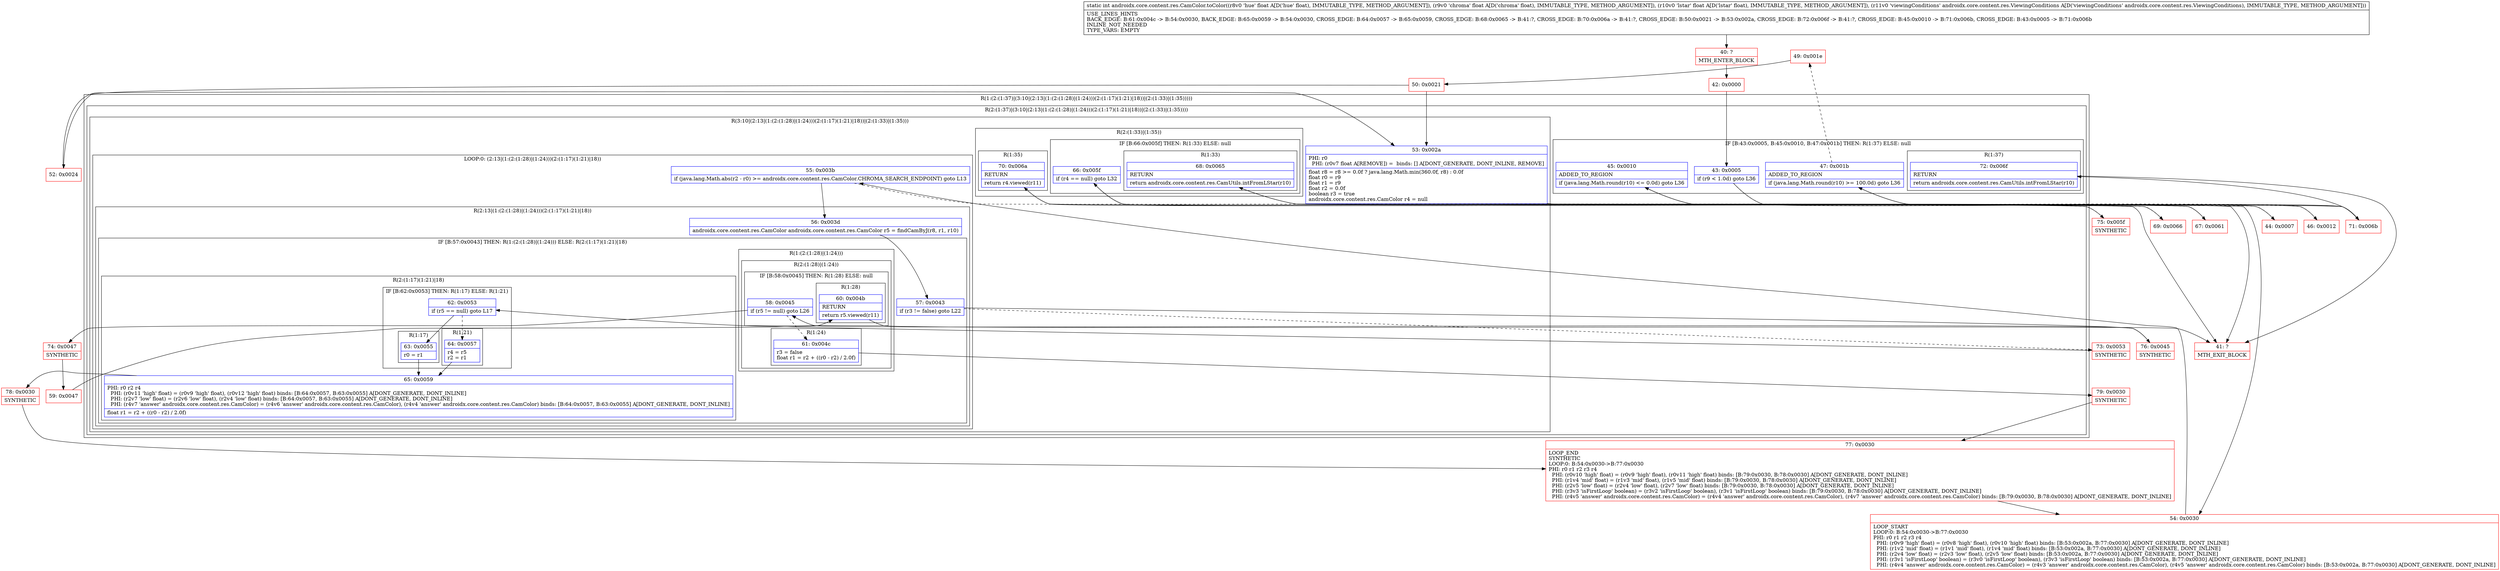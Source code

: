 digraph "CFG forandroidx.core.content.res.CamColor.toColor(FFFLandroidx\/core\/content\/res\/ViewingConditions;)I" {
subgraph cluster_Region_586082875 {
label = "R(1:(2:(1:37)|(3:10|(2:13|(1:(2:(1:28)|(1:24)))(2:(1:17)(1:21)|18))|(2:(1:33)|(1:35)))))";
node [shape=record,color=blue];
subgraph cluster_Region_805214814 {
label = "R(2:(1:37)|(3:10|(2:13|(1:(2:(1:28)|(1:24)))(2:(1:17)(1:21)|18))|(2:(1:33)|(1:35))))";
node [shape=record,color=blue];
subgraph cluster_IfRegion_941081105 {
label = "IF [B:43:0x0005, B:45:0x0010, B:47:0x001b] THEN: R(1:37) ELSE: null";
node [shape=record,color=blue];
Node_43 [shape=record,label="{43\:\ 0x0005|if (r9 \< 1.0d) goto L36\l}"];
Node_45 [shape=record,label="{45\:\ 0x0010|ADDED_TO_REGION\l|if (java.lang.Math.round(r10) \<= 0.0d) goto L36\l}"];
Node_47 [shape=record,label="{47\:\ 0x001b|ADDED_TO_REGION\l|if (java.lang.Math.round(r10) \>= 100.0d) goto L36\l}"];
subgraph cluster_Region_1947171385 {
label = "R(1:37)";
node [shape=record,color=blue];
Node_72 [shape=record,label="{72\:\ 0x006f|RETURN\l|return androidx.core.content.res.CamUtils.intFromLStar(r10)\l}"];
}
}
subgraph cluster_Region_1495026258 {
label = "R(3:10|(2:13|(1:(2:(1:28)|(1:24)))(2:(1:17)(1:21)|18))|(2:(1:33)|(1:35)))";
node [shape=record,color=blue];
Node_53 [shape=record,label="{53\:\ 0x002a|PHI: r0 \l  PHI: (r0v7 float A[REMOVE]) =  binds: [] A[DONT_GENERATE, DONT_INLINE, REMOVE]\l|float r8 = r8 \>= 0.0f ? java.lang.Math.min(360.0f, r8) : 0.0f\lfloat r0 = r9\lfloat r1 = r9\lfloat r2 = 0.0f\lboolean r3 = true\landroidx.core.content.res.CamColor r4 = null\l}"];
subgraph cluster_LoopRegion_721963210 {
label = "LOOP:0: (2:13|(1:(2:(1:28)|(1:24)))(2:(1:17)(1:21)|18))";
node [shape=record,color=blue];
Node_55 [shape=record,label="{55\:\ 0x003b|if (java.lang.Math.abs(r2 \- r0) \>= androidx.core.content.res.CamColor.CHROMA_SEARCH_ENDPOINT) goto L13\l}"];
subgraph cluster_Region_1613009358 {
label = "R(2:13|(1:(2:(1:28)|(1:24)))(2:(1:17)(1:21)|18))";
node [shape=record,color=blue];
Node_56 [shape=record,label="{56\:\ 0x003d|androidx.core.content.res.CamColor androidx.core.content.res.CamColor r5 = findCamByJ(r8, r1, r10)\l}"];
subgraph cluster_IfRegion_317381871 {
label = "IF [B:57:0x0043] THEN: R(1:(2:(1:28)|(1:24))) ELSE: R(2:(1:17)(1:21)|18)";
node [shape=record,color=blue];
Node_57 [shape=record,label="{57\:\ 0x0043|if (r3 != false) goto L22\l}"];
subgraph cluster_Region_568719793 {
label = "R(1:(2:(1:28)|(1:24)))";
node [shape=record,color=blue];
subgraph cluster_Region_2048048057 {
label = "R(2:(1:28)|(1:24))";
node [shape=record,color=blue];
subgraph cluster_IfRegion_856390449 {
label = "IF [B:58:0x0045] THEN: R(1:28) ELSE: null";
node [shape=record,color=blue];
Node_58 [shape=record,label="{58\:\ 0x0045|if (r5 != null) goto L26\l}"];
subgraph cluster_Region_2000864283 {
label = "R(1:28)";
node [shape=record,color=blue];
Node_60 [shape=record,label="{60\:\ 0x004b|RETURN\l|return r5.viewed(r11)\l}"];
}
}
subgraph cluster_Region_285067555 {
label = "R(1:24)";
node [shape=record,color=blue];
Node_61 [shape=record,label="{61\:\ 0x004c|r3 = false\lfloat r1 = r2 + ((r0 \- r2) \/ 2.0f)\l}"];
}
}
}
subgraph cluster_Region_1410564115 {
label = "R(2:(1:17)(1:21)|18)";
node [shape=record,color=blue];
subgraph cluster_IfRegion_517020424 {
label = "IF [B:62:0x0053] THEN: R(1:17) ELSE: R(1:21)";
node [shape=record,color=blue];
Node_62 [shape=record,label="{62\:\ 0x0053|if (r5 == null) goto L17\l}"];
subgraph cluster_Region_708884011 {
label = "R(1:17)";
node [shape=record,color=blue];
Node_63 [shape=record,label="{63\:\ 0x0055|r0 = r1\l}"];
}
subgraph cluster_Region_2068682068 {
label = "R(1:21)";
node [shape=record,color=blue];
Node_64 [shape=record,label="{64\:\ 0x0057|r4 = r5\lr2 = r1\l}"];
}
}
Node_65 [shape=record,label="{65\:\ 0x0059|PHI: r0 r2 r4 \l  PHI: (r0v11 'high' float) = (r0v9 'high' float), (r0v12 'high' float) binds: [B:64:0x0057, B:63:0x0055] A[DONT_GENERATE, DONT_INLINE]\l  PHI: (r2v7 'low' float) = (r2v6 'low' float), (r2v4 'low' float) binds: [B:64:0x0057, B:63:0x0055] A[DONT_GENERATE, DONT_INLINE]\l  PHI: (r4v7 'answer' androidx.core.content.res.CamColor) = (r4v6 'answer' androidx.core.content.res.CamColor), (r4v4 'answer' androidx.core.content.res.CamColor) binds: [B:64:0x0057, B:63:0x0055] A[DONT_GENERATE, DONT_INLINE]\l|float r1 = r2 + ((r0 \- r2) \/ 2.0f)\l}"];
}
}
}
}
subgraph cluster_Region_2081679776 {
label = "R(2:(1:33)|(1:35))";
node [shape=record,color=blue];
subgraph cluster_IfRegion_1822473024 {
label = "IF [B:66:0x005f] THEN: R(1:33) ELSE: null";
node [shape=record,color=blue];
Node_66 [shape=record,label="{66\:\ 0x005f|if (r4 == null) goto L32\l}"];
subgraph cluster_Region_1942133417 {
label = "R(1:33)";
node [shape=record,color=blue];
Node_68 [shape=record,label="{68\:\ 0x0065|RETURN\l|return androidx.core.content.res.CamUtils.intFromLStar(r10)\l}"];
}
}
subgraph cluster_Region_612085215 {
label = "R(1:35)";
node [shape=record,color=blue];
Node_70 [shape=record,label="{70\:\ 0x006a|RETURN\l|return r4.viewed(r11)\l}"];
}
}
}
}
}
Node_40 [shape=record,color=red,label="{40\:\ ?|MTH_ENTER_BLOCK\l}"];
Node_42 [shape=record,color=red,label="{42\:\ 0x0000}"];
Node_44 [shape=record,color=red,label="{44\:\ 0x0007}"];
Node_46 [shape=record,color=red,label="{46\:\ 0x0012}"];
Node_49 [shape=record,color=red,label="{49\:\ 0x001e}"];
Node_50 [shape=record,color=red,label="{50\:\ 0x0021}"];
Node_52 [shape=record,color=red,label="{52\:\ 0x0024}"];
Node_54 [shape=record,color=red,label="{54\:\ 0x0030|LOOP_START\lLOOP:0: B:54:0x0030\-\>B:77:0x0030\lPHI: r0 r1 r2 r3 r4 \l  PHI: (r0v9 'high' float) = (r0v8 'high' float), (r0v10 'high' float) binds: [B:53:0x002a, B:77:0x0030] A[DONT_GENERATE, DONT_INLINE]\l  PHI: (r1v2 'mid' float) = (r1v1 'mid' float), (r1v4 'mid' float) binds: [B:53:0x002a, B:77:0x0030] A[DONT_GENERATE, DONT_INLINE]\l  PHI: (r2v4 'low' float) = (r2v3 'low' float), (r2v5 'low' float) binds: [B:53:0x002a, B:77:0x0030] A[DONT_GENERATE, DONT_INLINE]\l  PHI: (r3v1 'isFirstLoop' boolean) = (r3v0 'isFirstLoop' boolean), (r3v3 'isFirstLoop' boolean) binds: [B:53:0x002a, B:77:0x0030] A[DONT_GENERATE, DONT_INLINE]\l  PHI: (r4v4 'answer' androidx.core.content.res.CamColor) = (r4v3 'answer' androidx.core.content.res.CamColor), (r4v5 'answer' androidx.core.content.res.CamColor) binds: [B:53:0x002a, B:77:0x0030] A[DONT_GENERATE, DONT_INLINE]\l}"];
Node_73 [shape=record,color=red,label="{73\:\ 0x0053|SYNTHETIC\l}"];
Node_78 [shape=record,color=red,label="{78\:\ 0x0030|SYNTHETIC\l}"];
Node_77 [shape=record,color=red,label="{77\:\ 0x0030|LOOP_END\lSYNTHETIC\lLOOP:0: B:54:0x0030\-\>B:77:0x0030\lPHI: r0 r1 r2 r3 r4 \l  PHI: (r0v10 'high' float) = (r0v9 'high' float), (r0v11 'high' float) binds: [B:79:0x0030, B:78:0x0030] A[DONT_GENERATE, DONT_INLINE]\l  PHI: (r1v4 'mid' float) = (r1v3 'mid' float), (r1v5 'mid' float) binds: [B:79:0x0030, B:78:0x0030] A[DONT_GENERATE, DONT_INLINE]\l  PHI: (r2v5 'low' float) = (r2v4 'low' float), (r2v7 'low' float) binds: [B:79:0x0030, B:78:0x0030] A[DONT_GENERATE, DONT_INLINE]\l  PHI: (r3v3 'isFirstLoop' boolean) = (r3v2 'isFirstLoop' boolean), (r3v1 'isFirstLoop' boolean) binds: [B:79:0x0030, B:78:0x0030] A[DONT_GENERATE, DONT_INLINE]\l  PHI: (r4v5 'answer' androidx.core.content.res.CamColor) = (r4v4 'answer' androidx.core.content.res.CamColor), (r4v7 'answer' androidx.core.content.res.CamColor) binds: [B:79:0x0030, B:78:0x0030] A[DONT_GENERATE, DONT_INLINE]\l}"];
Node_76 [shape=record,color=red,label="{76\:\ 0x0045|SYNTHETIC\l}"];
Node_79 [shape=record,color=red,label="{79\:\ 0x0030|SYNTHETIC\l}"];
Node_74 [shape=record,color=red,label="{74\:\ 0x0047|SYNTHETIC\l}"];
Node_59 [shape=record,color=red,label="{59\:\ 0x0047}"];
Node_41 [shape=record,color=red,label="{41\:\ ?|MTH_EXIT_BLOCK\l}"];
Node_75 [shape=record,color=red,label="{75\:\ 0x005f|SYNTHETIC\l}"];
Node_67 [shape=record,color=red,label="{67\:\ 0x0061}"];
Node_69 [shape=record,color=red,label="{69\:\ 0x0066}"];
Node_71 [shape=record,color=red,label="{71\:\ 0x006b}"];
MethodNode[shape=record,label="{static int androidx.core.content.res.CamColor.toColor((r8v0 'hue' float A[D('hue' float), IMMUTABLE_TYPE, METHOD_ARGUMENT]), (r9v0 'chroma' float A[D('chroma' float), IMMUTABLE_TYPE, METHOD_ARGUMENT]), (r10v0 'lstar' float A[D('lstar' float), IMMUTABLE_TYPE, METHOD_ARGUMENT]), (r11v0 'viewingConditions' androidx.core.content.res.ViewingConditions A[D('viewingConditions' androidx.core.content.res.ViewingConditions), IMMUTABLE_TYPE, METHOD_ARGUMENT]))  | USE_LINES_HINTS\lBACK_EDGE: B:61:0x004c \-\> B:54:0x0030, BACK_EDGE: B:65:0x0059 \-\> B:54:0x0030, CROSS_EDGE: B:64:0x0057 \-\> B:65:0x0059, CROSS_EDGE: B:68:0x0065 \-\> B:41:?, CROSS_EDGE: B:70:0x006a \-\> B:41:?, CROSS_EDGE: B:50:0x0021 \-\> B:53:0x002a, CROSS_EDGE: B:72:0x006f \-\> B:41:?, CROSS_EDGE: B:45:0x0010 \-\> B:71:0x006b, CROSS_EDGE: B:43:0x0005 \-\> B:71:0x006b\lINLINE_NOT_NEEDED\lTYPE_VARS: EMPTY\l}"];
MethodNode -> Node_40;Node_43 -> Node_44[style=dashed];
Node_43 -> Node_71;
Node_45 -> Node_46[style=dashed];
Node_45 -> Node_71;
Node_47 -> Node_49[style=dashed];
Node_47 -> Node_71;
Node_72 -> Node_41;
Node_53 -> Node_54;
Node_55 -> Node_56;
Node_55 -> Node_75[style=dashed];
Node_56 -> Node_57;
Node_57 -> Node_73[style=dashed];
Node_57 -> Node_76;
Node_58 -> Node_61[style=dashed];
Node_58 -> Node_74;
Node_60 -> Node_41;
Node_61 -> Node_79;
Node_62 -> Node_63;
Node_62 -> Node_64[style=dashed];
Node_63 -> Node_65;
Node_64 -> Node_65;
Node_65 -> Node_78;
Node_66 -> Node_67;
Node_66 -> Node_69[style=dashed];
Node_68 -> Node_41;
Node_70 -> Node_41;
Node_40 -> Node_42;
Node_42 -> Node_43;
Node_44 -> Node_45;
Node_46 -> Node_47;
Node_49 -> Node_50;
Node_50 -> Node_52;
Node_50 -> Node_53;
Node_52 -> Node_53;
Node_54 -> Node_55;
Node_73 -> Node_62;
Node_78 -> Node_77;
Node_77 -> Node_54;
Node_76 -> Node_58;
Node_79 -> Node_77;
Node_74 -> Node_59;
Node_59 -> Node_60;
Node_75 -> Node_66;
Node_67 -> Node_68;
Node_69 -> Node_70;
Node_71 -> Node_72;
}

